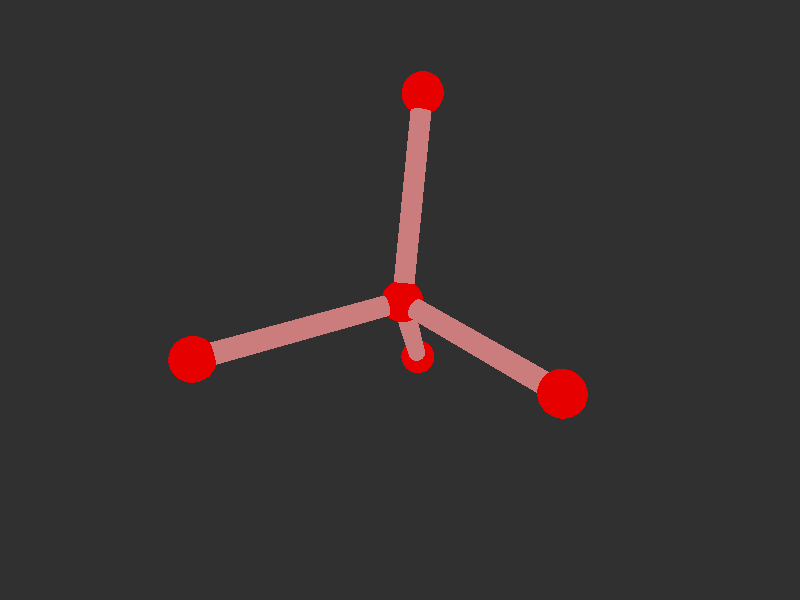#version 3.7; 
    global_settings { assumed_gamma 1.0 }
    

    camera {
    location  <20, 20, 20>
    right     x*image_width/image_height
    look_at   <0, 0, 0>
    angle 58
    }

    background { color rgb<1,1,1>*0.03 }


    light_source { <-20, 30, -25> color red 0.6 green 0.6 blue 0.6 }
    light_source { < 20, 30, -25> color red 0.6 green 0.6 blue 0.6 }
    
    #declare m = 1;
    union {

    union {
    sphere { m*<-3.58261042217422e-18,1.4431587156793593e-18,0.15584822014088553>, 1 }        
    sphere {  m*<-3.509510137397782e-18,-3.596139504351618e-18,9.308848220140884>, 1 }
    sphere {  m*<9.428090415820634,-2.3702565848646817e-18,-3.177485113192448>, 1 }
    sphere {  m*<-4.714045207910317,8.16496580927726,-3.177485113192448>, 1}
    sphere { m*<-4.714045207910317,-8.16496580927726,-3.177485113192448>, 1 }    

        pigment { color rgb<0.8,0,0>  }
    finish { ambient 0.1 diffuse 0.7 phong 1 }
    }    
    union {
    cylinder { m*<-3.509510137397782e-18,-3.596139504351618e-18,9.308848220140884>, <-3.58261042217422e-18,1.4431587156793593e-18,0.15584822014088553>, 0.5 }
    cylinder { m*<9.428090415820634,-2.3702565848646817e-18,-3.177485113192448>, <-3.58261042217422e-18,1.4431587156793593e-18,0.15584822014088553>, 0.5}
    cylinder { m*<-4.714045207910317,8.16496580927726,-3.177485113192448>, <-3.58261042217422e-18,1.4431587156793593e-18,0.15584822014088553>, 0.5 }
    cylinder {  m*<-4.714045207910317,-8.16496580927726,-3.177485113192448>, <-3.58261042217422e-18,1.4431587156793593e-18,0.15584822014088553>, 0.5}

    pigment { color rgb<0.6,.2,.2>  }
    finish { ambient 0.1 diffuse 0.7 phong 1 }    
    }
    
    // rotate <0, 0, 0>
    }
    #version 3.7; 
    global_settings { assumed_gamma 1.0 }
    

    camera {
    location  <20, 20, 20>
    right     x*image_width/image_height
    look_at   <0, 0, 0>
    angle 58
    }

    background { color rgb<1,1,1>*0.03 }


    light_source { <-20, 30, -25> color red 0.6 green 0.6 blue 0.6 }
    light_source { < 20, 30, -25> color red 0.6 green 0.6 blue 0.6 }
    
    #declare m = 1;
    union {

    union {
    sphere { m*<-3.58261042217422e-18,1.4431587156793593e-18,0.15584822014088553>, 1 }        
    sphere {  m*<-3.509510137397782e-18,-3.596139504351618e-18,9.308848220140884>, 1 }
    sphere {  m*<9.428090415820634,-2.3702565848646817e-18,-3.177485113192448>, 1 }
    sphere {  m*<-4.714045207910317,8.16496580927726,-3.177485113192448>, 1}
    sphere { m*<-4.714045207910317,-8.16496580927726,-3.177485113192448>, 1 }    

        pigment { color rgb<0.8,0,0>  }
    finish { ambient 0.1 diffuse 0.7 phong 1 }
    }    
    union {
    cylinder { m*<-3.509510137397782e-18,-3.596139504351618e-18,9.308848220140884>, <-3.58261042217422e-18,1.4431587156793593e-18,0.15584822014088553>, 0.5 }
    cylinder { m*<9.428090415820634,-2.3702565848646817e-18,-3.177485113192448>, <-3.58261042217422e-18,1.4431587156793593e-18,0.15584822014088553>, 0.5}
    cylinder { m*<-4.714045207910317,8.16496580927726,-3.177485113192448>, <-3.58261042217422e-18,1.4431587156793593e-18,0.15584822014088553>, 0.5 }
    cylinder {  m*<-4.714045207910317,-8.16496580927726,-3.177485113192448>, <-3.58261042217422e-18,1.4431587156793593e-18,0.15584822014088553>, 0.5}

    pigment { color rgb<0.6,.2,.2>  }
    finish { ambient 0.1 diffuse 0.7 phong 1 }    
    }
    
    // rotate <0, 0, 0>
    }
    